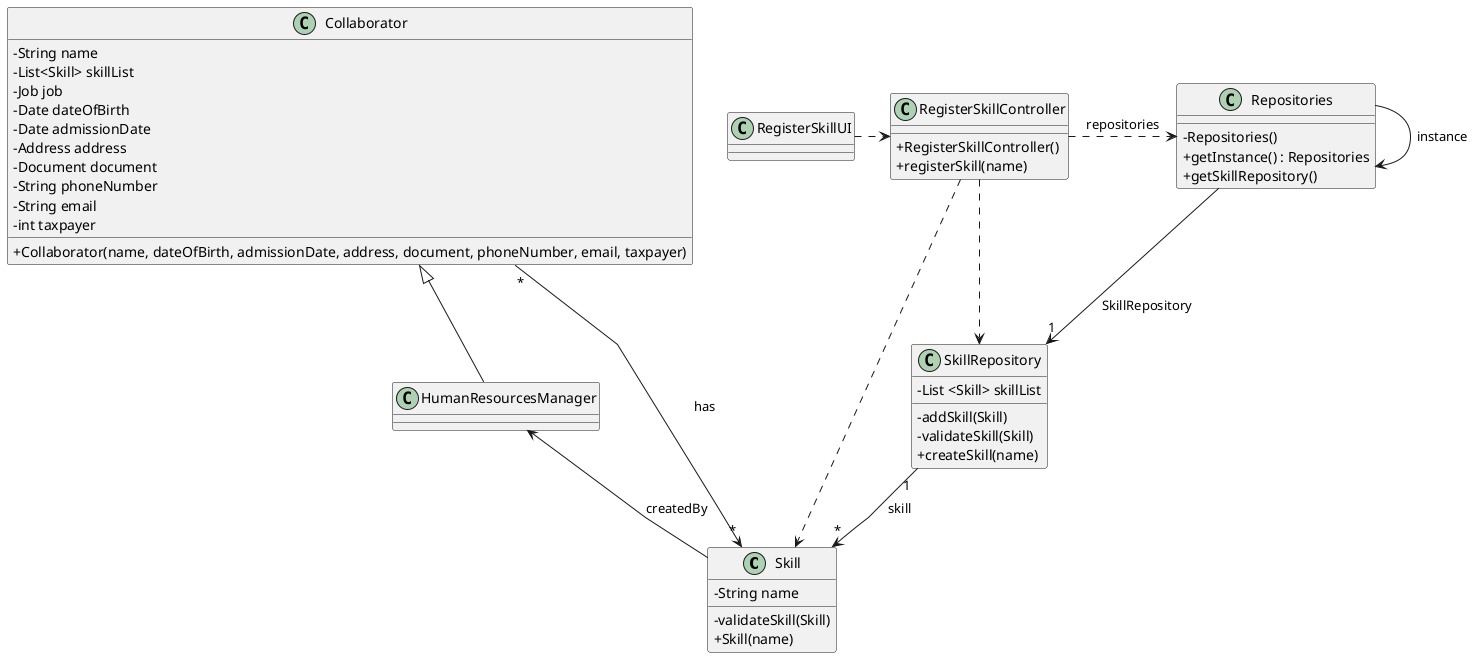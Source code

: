 @startuml
'skinparam monochrome true
skinparam packageStyle rectangle
skinparam shadowing false
skinparam linetype polyline
'skinparam linetype orto

skinparam classAttributeIconSize 0

'left to right direction

class Skill {
    - String name

    - validateSkill(Skill)
    + Skill(name)
}

class RegisterSkillController {

    + RegisterSkillController()
    + registerSkill(name)
}

class RegisterSkillUI {
}

class Collaborator {
    -String name
    -List<Skill> skillList
    -Job job
    -Date dateOfBirth
    -Date admissionDate
    -Address address
    -Document document
    -String phoneNumber
    -String email
    -int taxpayer

    + Collaborator(name, dateOfBirth, admissionDate, address, document, phoneNumber, email, taxpayer)
}

class HumanResourcesManager {
}

class Repositories {

    - Repositories()
    + getInstance() : Repositories
    + getSkillRepository()
}

class SkillRepository {
    - List <Skill> skillList

    - addSkill(Skill)
    - validateSkill(Skill)
    + createSkill(name)
}

RegisterSkillController .> Repositories : repositories
RegisterSkillUI .> RegisterSkillController
Repositories -> Repositories : instance
Repositories --> "1" SkillRepository : SkillRepository
SkillRepository "1" --> "*" Skill : skill
Collaborator  <|--  HumanResourcesManager
RegisterSkillController ..> Skill
RegisterSkillController ..> SkillRepository

HumanResourcesManager <--  Skill: createdBy
Collaborator "*" --> "*" Skill : has

@enduml